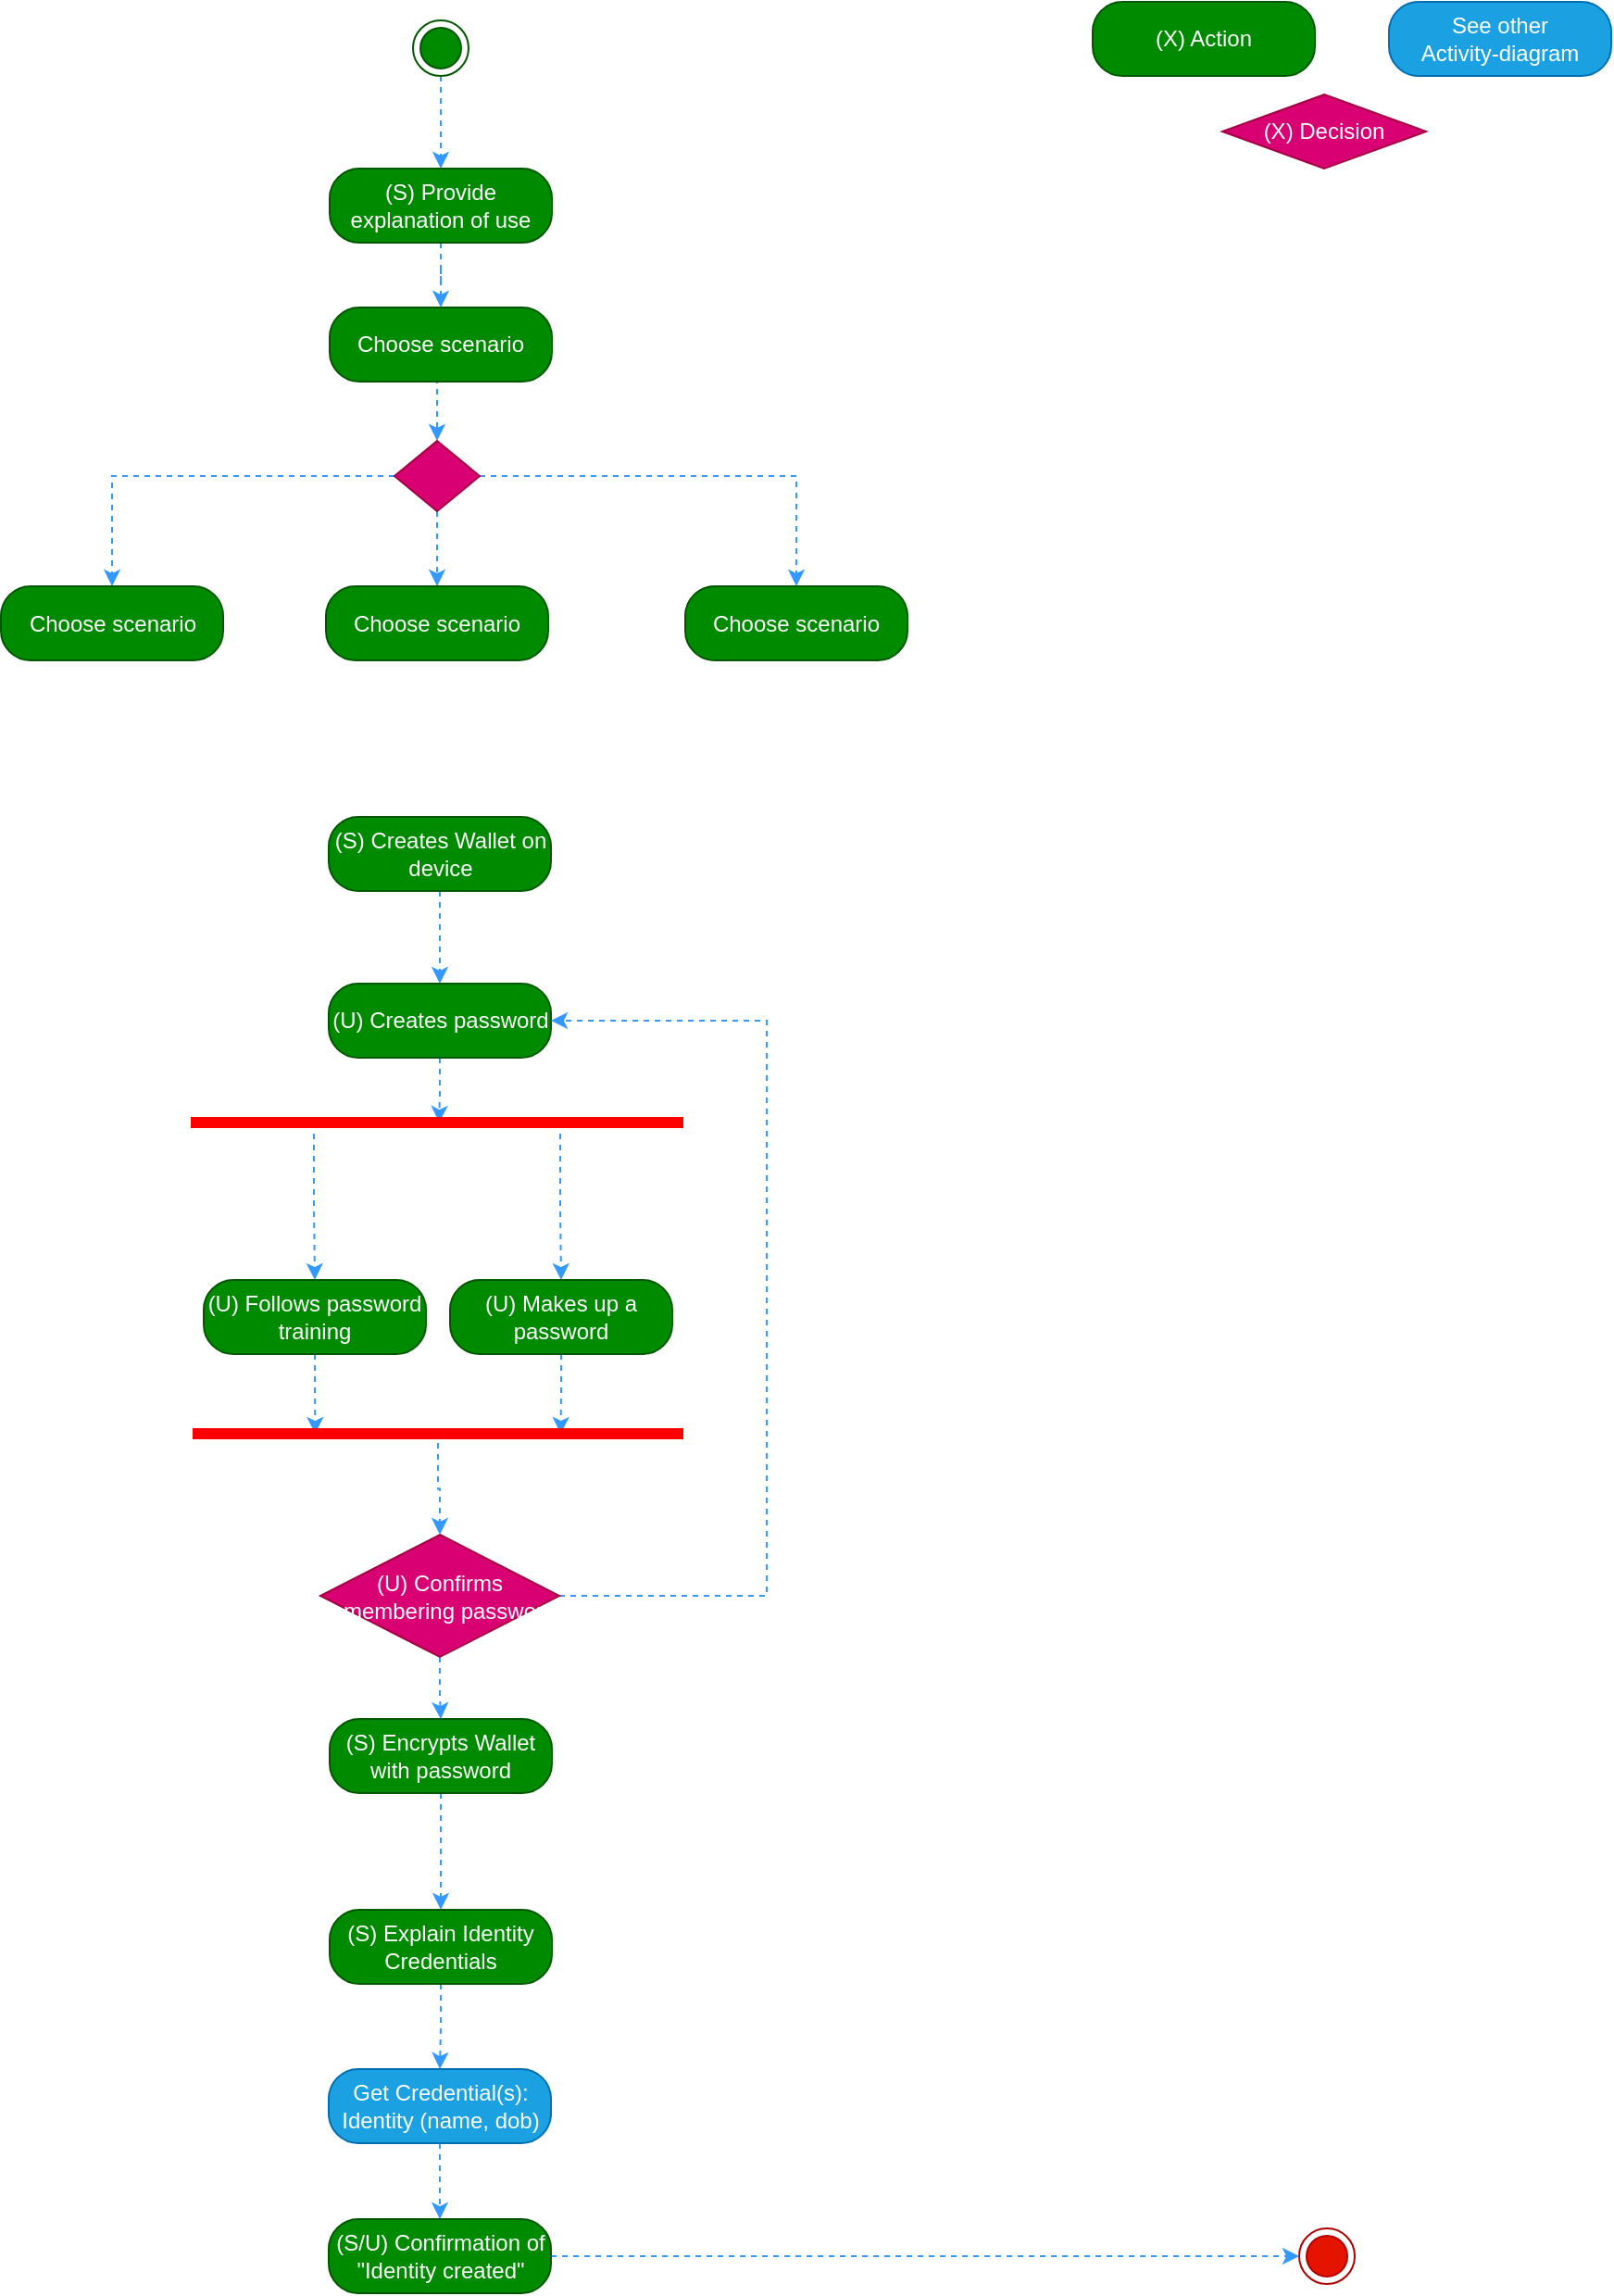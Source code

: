 <mxfile version="10.6.3" type="device"><diagram id="uyd7z65uwDIBuKVMTp-y" name="Page-1"><mxGraphModel dx="1837" dy="577" grid="0" gridSize="10" guides="1" tooltips="1" connect="1" arrows="1" fold="1" page="1" pageScale="1" pageWidth="827" pageHeight="1169" math="0" shadow="0"><root><mxCell id="0"/><mxCell id="1" parent="0"/><mxCell id="oU4Lt3CGuPSWamgN9LYf-17" style="edgeStyle=orthogonalEdgeStyle;rounded=0;orthogonalLoop=1;jettySize=auto;html=1;entryX=0.5;entryY=0;entryDx=0;entryDy=0;strokeColor=#3399FF;fontColor=#ffffff;dashed=1;" parent="1" source="oU4Lt3CGuPSWamgN9LYf-1" target="oU4Lt3CGuPSWamgN9LYf-4" edge="1"><mxGeometry relative="1" as="geometry"/></mxCell><mxCell id="oU4Lt3CGuPSWamgN9LYf-1" value="" style="ellipse;html=1;shape=endState;fillColor=#008a00;strokeColor=#005700;fontColor=#ffffff;" parent="1" vertex="1"><mxGeometry x="153" y="50" width="30" height="30" as="geometry"/></mxCell><mxCell id="Aais4RwNSaP94Nk5MhEy-37" style="edgeStyle=orthogonalEdgeStyle;rounded=0;orthogonalLoop=1;jettySize=auto;html=1;entryX=0.5;entryY=0;entryDx=0;entryDy=0;dashed=1;strokeColor=#3399FF;fontColor=#000000;" parent="1" source="oU4Lt3CGuPSWamgN9LYf-4" target="Aais4RwNSaP94Nk5MhEy-36" edge="1"><mxGeometry relative="1" as="geometry"/></mxCell><mxCell id="oU4Lt3CGuPSWamgN9LYf-4" value="(S) Provide explanation of use" style="rounded=1;whiteSpace=wrap;html=1;arcSize=40;fillColor=#008a00;strokeColor=#005700;fontColor=#ffffff;" parent="1" vertex="1"><mxGeometry x="108" y="130" width="120" height="40" as="geometry"/></mxCell><mxCell id="oU4Lt3CGuPSWamgN9LYf-16" value="" style="edgeStyle=orthogonalEdgeStyle;rounded=0;orthogonalLoop=1;jettySize=auto;html=1;strokeColor=#3399FF;fontColor=#ffffff;dashed=1;" parent="1" source="oU4Lt3CGuPSWamgN9LYf-13" target="oU4Lt3CGuPSWamgN9LYf-15" edge="1"><mxGeometry relative="1" as="geometry"/></mxCell><mxCell id="oU4Lt3CGuPSWamgN9LYf-13" value="(S) Creates Wallet on device&lt;br&gt;" style="rounded=1;whiteSpace=wrap;html=1;arcSize=40;fillColor=#008a00;strokeColor=#005700;fontColor=#ffffff;" parent="1" vertex="1"><mxGeometry x="107.5" y="480" width="120" height="40" as="geometry"/></mxCell><mxCell id="oU4Lt3CGuPSWamgN9LYf-19" value="" style="edgeStyle=orthogonalEdgeStyle;rounded=0;orthogonalLoop=1;jettySize=auto;html=1;strokeColor=#3399FF;fontColor=#ffffff;entryX=0.504;entryY=0.5;entryDx=0;entryDy=0;entryPerimeter=0;dashed=1;" parent="1" source="oU4Lt3CGuPSWamgN9LYf-15" target="ZIkzdJBxLHVvlqhhN6H9-23" edge="1"><mxGeometry relative="1" as="geometry"><mxPoint x="127" y="630" as="targetPoint"/></mxGeometry></mxCell><mxCell id="oU4Lt3CGuPSWamgN9LYf-15" value="(U) Creates password" style="rounded=1;whiteSpace=wrap;html=1;arcSize=40;fillColor=#008a00;strokeColor=#005700;fontColor=#ffffff;" parent="1" vertex="1"><mxGeometry x="107.5" y="570" width="120" height="40" as="geometry"/></mxCell><mxCell id="oU4Lt3CGuPSWamgN9LYf-24" value="See other&lt;br&gt;Activity-diagram" style="rounded=1;whiteSpace=wrap;html=1;arcSize=40;fillColor=#1ba1e2;strokeColor=#006EAF;fontColor=#ffffff;" parent="1" vertex="1"><mxGeometry x="680" y="40" width="120" height="40" as="geometry"/></mxCell><mxCell id="ZIkzdJBxLHVvlqhhN6H9-13" value="" style="ellipse;html=1;shape=endState;fillColor=#e51400;strokeColor=#B20000;fontColor=#ffffff;" parent="1" vertex="1"><mxGeometry x="631.5" y="1242" width="30" height="30" as="geometry"/></mxCell><mxCell id="ZIkzdJBxLHVvlqhhN6H9-19" value="(X) Action&lt;br&gt;" style="rounded=1;whiteSpace=wrap;html=1;arcSize=40;fillColor=#008a00;strokeColor=#005700;fontColor=#ffffff;" parent="1" vertex="1"><mxGeometry x="520" y="40" width="120" height="40" as="geometry"/></mxCell><mxCell id="ZIkzdJBxLHVvlqhhN6H9-20" value="&lt;span&gt;(X) Decision&lt;br&gt;&lt;/span&gt;" style="rhombus;whiteSpace=wrap;html=1;fillColor=#d80073;strokeColor=#A50040;fontColor=#ffffff;" parent="1" vertex="1"><mxGeometry x="590" y="90" width="110" height="40" as="geometry"/></mxCell><mxCell id="Aais4RwNSaP94Nk5MhEy-1" style="edgeStyle=orthogonalEdgeStyle;rounded=0;orthogonalLoop=1;jettySize=auto;html=1;exitX=0.25;exitY=0.5;exitDx=0;exitDy=0;exitPerimeter=0;entryX=0.5;entryY=0;entryDx=0;entryDy=0;dashed=1;strokeColor=#3399FF;fontColor=#ffffff;" parent="1" source="ZIkzdJBxLHVvlqhhN6H9-23" target="ZIkzdJBxLHVvlqhhN6H9-26" edge="1"><mxGeometry relative="1" as="geometry"/></mxCell><mxCell id="Aais4RwNSaP94Nk5MhEy-2" style="edgeStyle=orthogonalEdgeStyle;rounded=0;orthogonalLoop=1;jettySize=auto;html=1;exitX=0.75;exitY=0.5;exitDx=0;exitDy=0;exitPerimeter=0;entryX=0.5;entryY=0;entryDx=0;entryDy=0;dashed=1;strokeColor=#3399FF;fontColor=#ffffff;" parent="1" source="ZIkzdJBxLHVvlqhhN6H9-23" target="ZIkzdJBxLHVvlqhhN6H9-27" edge="1"><mxGeometry relative="1" as="geometry"/></mxCell><mxCell id="ZIkzdJBxLHVvlqhhN6H9-23" value="" style="shape=line;html=1;strokeWidth=6;strokeColor=#ff0000;fillColor=#008a00;fontColor=#ffffff;" parent="1" vertex="1"><mxGeometry x="33" y="640" width="266" height="10" as="geometry"/></mxCell><mxCell id="bS0sMl6j7w7xX164Mt2F-6" style="edgeStyle=orthogonalEdgeStyle;rounded=0;orthogonalLoop=1;jettySize=auto;html=1;exitX=0.5;exitY=1;exitDx=0;exitDy=0;entryX=0.25;entryY=0.5;entryDx=0;entryDy=0;entryPerimeter=0;strokeColor=#3399FF;dashed=1;" parent="1" source="ZIkzdJBxLHVvlqhhN6H9-26" target="bS0sMl6j7w7xX164Mt2F-2" edge="1"><mxGeometry relative="1" as="geometry"/></mxCell><mxCell id="ZIkzdJBxLHVvlqhhN6H9-26" value="(U) Follows password training" style="rounded=1;whiteSpace=wrap;html=1;arcSize=40;fillColor=#008a00;strokeColor=#005700;fontColor=#ffffff;" parent="1" vertex="1"><mxGeometry x="40" y="730" width="120" height="40" as="geometry"/></mxCell><mxCell id="bS0sMl6j7w7xX164Mt2F-7" style="edgeStyle=orthogonalEdgeStyle;rounded=0;orthogonalLoop=1;jettySize=auto;html=1;exitX=0.5;exitY=1;exitDx=0;exitDy=0;entryX=0.75;entryY=0.5;entryDx=0;entryDy=0;entryPerimeter=0;strokeColor=#3399FF;dashed=1;" parent="1" source="ZIkzdJBxLHVvlqhhN6H9-27" target="bS0sMl6j7w7xX164Mt2F-2" edge="1"><mxGeometry relative="1" as="geometry"/></mxCell><mxCell id="ZIkzdJBxLHVvlqhhN6H9-27" value="(U) Makes up a password" style="rounded=1;whiteSpace=wrap;html=1;arcSize=40;fillColor=#008a00;strokeColor=#005700;fontColor=#ffffff;" parent="1" vertex="1"><mxGeometry x="173" y="730" width="120" height="40" as="geometry"/></mxCell><mxCell id="Aais4RwNSaP94Nk5MhEy-3" style="edgeStyle=orthogonalEdgeStyle;rounded=0;orthogonalLoop=1;jettySize=auto;html=1;entryX=0.5;entryY=0;entryDx=0;entryDy=0;dashed=1;strokeColor=#3399FF;fontColor=#ffffff;" parent="1" source="bS0sMl6j7w7xX164Mt2F-2" target="bS0sMl6j7w7xX164Mt2F-17" edge="1"><mxGeometry relative="1" as="geometry"/></mxCell><mxCell id="bS0sMl6j7w7xX164Mt2F-2" value="" style="shape=line;html=1;strokeWidth=6;strokeColor=#ff0000;" parent="1" vertex="1"><mxGeometry x="34" y="808" width="265" height="10" as="geometry"/></mxCell><mxCell id="Aais4RwNSaP94Nk5MhEy-35" style="edgeStyle=orthogonalEdgeStyle;rounded=0;orthogonalLoop=1;jettySize=auto;html=1;entryX=0.5;entryY=0;entryDx=0;entryDy=0;dashed=1;strokeColor=#3399FF;fontColor=#000000;" parent="1" source="bS0sMl6j7w7xX164Mt2F-8" target="bS0sMl6j7w7xX164Mt2F-9" edge="1"><mxGeometry relative="1" as="geometry"/></mxCell><mxCell id="bS0sMl6j7w7xX164Mt2F-8" value="(S) Encrypts Wallet with password&lt;br&gt;" style="rounded=1;whiteSpace=wrap;html=1;arcSize=40;fillColor=#008a00;strokeColor=#005700;fontColor=#ffffff;" parent="1" vertex="1"><mxGeometry x="108" y="967" width="120" height="40" as="geometry"/></mxCell><mxCell id="Aais4RwNSaP94Nk5MhEy-34" style="edgeStyle=orthogonalEdgeStyle;rounded=0;orthogonalLoop=1;jettySize=auto;html=1;dashed=1;strokeColor=#3399FF;fontColor=#000000;" parent="1" source="bS0sMl6j7w7xX164Mt2F-9" target="bS0sMl6j7w7xX164Mt2F-11" edge="1"><mxGeometry relative="1" as="geometry"/></mxCell><mxCell id="bS0sMl6j7w7xX164Mt2F-9" value="(S) Explain Identity Credentials&lt;br&gt;" style="rounded=1;whiteSpace=wrap;html=1;arcSize=40;fillColor=#008a00;strokeColor=#005700;fontColor=#ffffff;" parent="1" vertex="1"><mxGeometry x="108" y="1070" width="120" height="40" as="geometry"/></mxCell><mxCell id="bS0sMl6j7w7xX164Mt2F-14" value="" style="edgeStyle=orthogonalEdgeStyle;rounded=0;orthogonalLoop=1;jettySize=auto;html=1;strokeColor=#3399FF;dashed=1;" parent="1" source="bS0sMl6j7w7xX164Mt2F-11" target="bS0sMl6j7w7xX164Mt2F-13" edge="1"><mxGeometry relative="1" as="geometry"/></mxCell><mxCell id="bS0sMl6j7w7xX164Mt2F-11" value="Get Credential(s): Identity (name, dob)&lt;br&gt;" style="rounded=1;whiteSpace=wrap;html=1;arcSize=40;fillColor=#1ba1e2;strokeColor=#006EAF;fontColor=#ffffff;" parent="1" vertex="1"><mxGeometry x="107.5" y="1156" width="120" height="40" as="geometry"/></mxCell><mxCell id="bS0sMl6j7w7xX164Mt2F-16" value="" style="edgeStyle=orthogonalEdgeStyle;rounded=0;orthogonalLoop=1;jettySize=auto;html=1;strokeColor=#3399FF;entryX=0;entryY=0.5;entryDx=0;entryDy=0;dashed=1;" parent="1" source="bS0sMl6j7w7xX164Mt2F-13" target="ZIkzdJBxLHVvlqhhN6H9-13" edge="1"><mxGeometry relative="1" as="geometry"><mxPoint x="305.5" y="1317" as="targetPoint"/></mxGeometry></mxCell><mxCell id="bS0sMl6j7w7xX164Mt2F-13" value="(S/U) Confirmation of &quot;Identity created&quot;&lt;br&gt;" style="rounded=1;whiteSpace=wrap;html=1;arcSize=40;fillColor=#008a00;strokeColor=#005700;fontColor=#ffffff;" parent="1" vertex="1"><mxGeometry x="107.5" y="1237" width="120" height="40" as="geometry"/></mxCell><mxCell id="Aais4RwNSaP94Nk5MhEy-4" style="edgeStyle=orthogonalEdgeStyle;rounded=0;orthogonalLoop=1;jettySize=auto;html=1;entryX=0.5;entryY=0;entryDx=0;entryDy=0;dashed=1;strokeColor=#3399FF;fontColor=#ffffff;" parent="1" source="bS0sMl6j7w7xX164Mt2F-17" target="bS0sMl6j7w7xX164Mt2F-8" edge="1"><mxGeometry relative="1" as="geometry"/></mxCell><mxCell id="Aais4RwNSaP94Nk5MhEy-32" style="edgeStyle=orthogonalEdgeStyle;rounded=0;orthogonalLoop=1;jettySize=auto;html=1;exitX=1;exitY=0.5;exitDx=0;exitDy=0;entryX=1;entryY=0.5;entryDx=0;entryDy=0;dashed=1;strokeColor=#3399FF;fontColor=#000000;" parent="1" source="bS0sMl6j7w7xX164Mt2F-17" target="oU4Lt3CGuPSWamgN9LYf-15" edge="1"><mxGeometry relative="1" as="geometry"><Array as="points"><mxPoint x="344" y="901"/><mxPoint x="344" y="590"/></Array></mxGeometry></mxCell><mxCell id="bS0sMl6j7w7xX164Mt2F-17" value="(U) Confirms remembering password" style="rhombus;whiteSpace=wrap;html=1;fillColor=#d80073;strokeColor=#A50040;fontColor=#ffffff;" parent="1" vertex="1"><mxGeometry x="103" y="867.5" width="129" height="66" as="geometry"/></mxCell><mxCell id="Aais4RwNSaP94Nk5MhEy-41" style="edgeStyle=orthogonalEdgeStyle;rounded=0;orthogonalLoop=1;jettySize=auto;html=1;exitX=0.5;exitY=1;exitDx=0;exitDy=0;entryX=0.5;entryY=0;entryDx=0;entryDy=0;dashed=1;strokeColor=#3399FF;fontColor=#000000;" parent="1" source="Aais4RwNSaP94Nk5MhEy-36" target="Aais4RwNSaP94Nk5MhEy-38" edge="1"><mxGeometry relative="1" as="geometry"/></mxCell><mxCell id="Aais4RwNSaP94Nk5MhEy-36" value="Choose scenario&lt;br&gt;" style="rounded=1;whiteSpace=wrap;html=1;arcSize=40;fillColor=#008a00;strokeColor=#005700;fontColor=#ffffff;" parent="1" vertex="1"><mxGeometry x="108" y="205" width="120" height="40" as="geometry"/></mxCell><mxCell id="Aais4RwNSaP94Nk5MhEy-45" style="edgeStyle=orthogonalEdgeStyle;rounded=0;orthogonalLoop=1;jettySize=auto;html=1;exitX=1;exitY=0.5;exitDx=0;exitDy=0;entryX=0.5;entryY=0;entryDx=0;entryDy=0;dashed=1;strokeColor=#3399FF;fontColor=#000000;" parent="1" source="Aais4RwNSaP94Nk5MhEy-38" target="Aais4RwNSaP94Nk5MhEy-42" edge="1"><mxGeometry relative="1" as="geometry"/></mxCell><mxCell id="Aais4RwNSaP94Nk5MhEy-46" style="edgeStyle=orthogonalEdgeStyle;rounded=0;orthogonalLoop=1;jettySize=auto;html=1;entryX=0.5;entryY=0;entryDx=0;entryDy=0;dashed=1;strokeColor=#3399FF;fontColor=#000000;" parent="1" source="Aais4RwNSaP94Nk5MhEy-38" target="Aais4RwNSaP94Nk5MhEy-43" edge="1"><mxGeometry relative="1" as="geometry"/></mxCell><mxCell id="Aais4RwNSaP94Nk5MhEy-47" style="edgeStyle=orthogonalEdgeStyle;rounded=0;orthogonalLoop=1;jettySize=auto;html=1;exitX=0;exitY=0.5;exitDx=0;exitDy=0;entryX=0.5;entryY=0;entryDx=0;entryDy=0;dashed=1;strokeColor=#3399FF;fontColor=#000000;" parent="1" source="Aais4RwNSaP94Nk5MhEy-38" target="Aais4RwNSaP94Nk5MhEy-44" edge="1"><mxGeometry relative="1" as="geometry"/></mxCell><mxCell id="Aais4RwNSaP94Nk5MhEy-38" value="" style="rhombus;whiteSpace=wrap;html=1;fillColor=#d80073;strokeColor=#A50040;fontColor=#ffffff;" parent="1" vertex="1"><mxGeometry x="143" y="277" width="46" height="38" as="geometry"/></mxCell><mxCell id="Aais4RwNSaP94Nk5MhEy-42" value="Choose scenario&lt;br&gt;" style="rounded=1;whiteSpace=wrap;html=1;arcSize=40;fillColor=#008a00;strokeColor=#005700;fontColor=#ffffff;" parent="1" vertex="1"><mxGeometry x="300" y="355.5" width="120" height="40" as="geometry"/></mxCell><mxCell id="Aais4RwNSaP94Nk5MhEy-43" value="Choose scenario&lt;br&gt;" style="rounded=1;whiteSpace=wrap;html=1;arcSize=40;fillColor=#008a00;strokeColor=#005700;fontColor=#ffffff;" parent="1" vertex="1"><mxGeometry x="106" y="355.5" width="120" height="40" as="geometry"/></mxCell><mxCell id="Aais4RwNSaP94Nk5MhEy-44" value="Choose scenario&lt;br&gt;" style="rounded=1;whiteSpace=wrap;html=1;arcSize=40;fillColor=#008a00;strokeColor=#005700;fontColor=#ffffff;" parent="1" vertex="1"><mxGeometry x="-69.5" y="355.5" width="120" height="40" as="geometry"/></mxCell></root></mxGraphModel></diagram></mxfile>